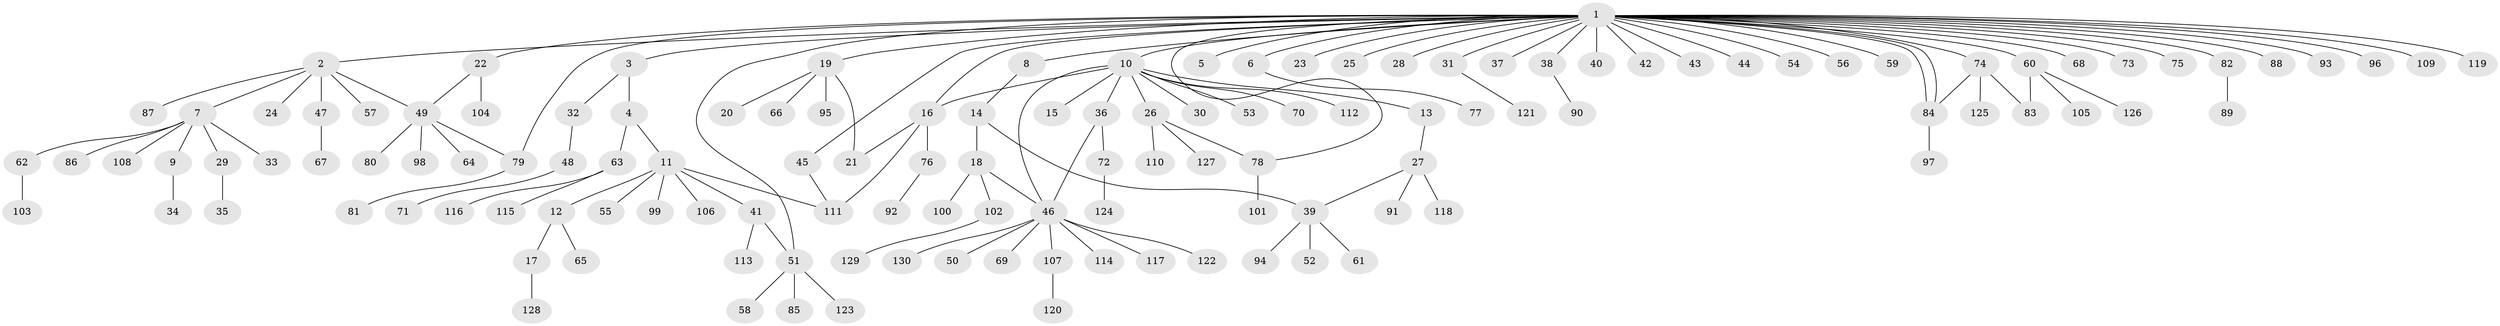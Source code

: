 // coarse degree distribution, {32: 0.02564102564102564, 7: 0.02564102564102564, 3: 0.05128205128205128, 1: 0.7435897435897436, 2: 0.15384615384615385}
// Generated by graph-tools (version 1.1) at 2025/18/03/04/25 18:18:02]
// undirected, 130 vertices, 143 edges
graph export_dot {
graph [start="1"]
  node [color=gray90,style=filled];
  1;
  2;
  3;
  4;
  5;
  6;
  7;
  8;
  9;
  10;
  11;
  12;
  13;
  14;
  15;
  16;
  17;
  18;
  19;
  20;
  21;
  22;
  23;
  24;
  25;
  26;
  27;
  28;
  29;
  30;
  31;
  32;
  33;
  34;
  35;
  36;
  37;
  38;
  39;
  40;
  41;
  42;
  43;
  44;
  45;
  46;
  47;
  48;
  49;
  50;
  51;
  52;
  53;
  54;
  55;
  56;
  57;
  58;
  59;
  60;
  61;
  62;
  63;
  64;
  65;
  66;
  67;
  68;
  69;
  70;
  71;
  72;
  73;
  74;
  75;
  76;
  77;
  78;
  79;
  80;
  81;
  82;
  83;
  84;
  85;
  86;
  87;
  88;
  89;
  90;
  91;
  92;
  93;
  94;
  95;
  96;
  97;
  98;
  99;
  100;
  101;
  102;
  103;
  104;
  105;
  106;
  107;
  108;
  109;
  110;
  111;
  112;
  113;
  114;
  115;
  116;
  117;
  118;
  119;
  120;
  121;
  122;
  123;
  124;
  125;
  126;
  127;
  128;
  129;
  130;
  1 -- 2;
  1 -- 3;
  1 -- 5;
  1 -- 6;
  1 -- 8;
  1 -- 10;
  1 -- 16;
  1 -- 19;
  1 -- 22;
  1 -- 23;
  1 -- 25;
  1 -- 28;
  1 -- 31;
  1 -- 37;
  1 -- 38;
  1 -- 40;
  1 -- 42;
  1 -- 43;
  1 -- 44;
  1 -- 45;
  1 -- 51;
  1 -- 54;
  1 -- 56;
  1 -- 59;
  1 -- 60;
  1 -- 68;
  1 -- 73;
  1 -- 74;
  1 -- 75;
  1 -- 78;
  1 -- 79;
  1 -- 82;
  1 -- 84;
  1 -- 84;
  1 -- 88;
  1 -- 93;
  1 -- 96;
  1 -- 109;
  1 -- 119;
  2 -- 7;
  2 -- 24;
  2 -- 47;
  2 -- 49;
  2 -- 57;
  2 -- 87;
  3 -- 4;
  3 -- 32;
  4 -- 11;
  4 -- 63;
  6 -- 77;
  7 -- 9;
  7 -- 29;
  7 -- 33;
  7 -- 62;
  7 -- 86;
  7 -- 108;
  8 -- 14;
  9 -- 34;
  10 -- 13;
  10 -- 15;
  10 -- 16;
  10 -- 26;
  10 -- 30;
  10 -- 36;
  10 -- 46;
  10 -- 53;
  10 -- 70;
  10 -- 112;
  11 -- 12;
  11 -- 41;
  11 -- 55;
  11 -- 99;
  11 -- 106;
  11 -- 111;
  12 -- 17;
  12 -- 65;
  13 -- 27;
  14 -- 18;
  14 -- 39;
  16 -- 21;
  16 -- 76;
  16 -- 111;
  17 -- 128;
  18 -- 46;
  18 -- 100;
  18 -- 102;
  19 -- 20;
  19 -- 21;
  19 -- 66;
  19 -- 95;
  22 -- 49;
  22 -- 104;
  26 -- 78;
  26 -- 110;
  26 -- 127;
  27 -- 39;
  27 -- 91;
  27 -- 118;
  29 -- 35;
  31 -- 121;
  32 -- 48;
  36 -- 46;
  36 -- 72;
  38 -- 90;
  39 -- 52;
  39 -- 61;
  39 -- 94;
  41 -- 51;
  41 -- 113;
  45 -- 111;
  46 -- 50;
  46 -- 69;
  46 -- 107;
  46 -- 114;
  46 -- 117;
  46 -- 122;
  46 -- 130;
  47 -- 67;
  48 -- 71;
  49 -- 64;
  49 -- 79;
  49 -- 80;
  49 -- 98;
  51 -- 58;
  51 -- 85;
  51 -- 123;
  60 -- 83;
  60 -- 105;
  60 -- 126;
  62 -- 103;
  63 -- 115;
  63 -- 116;
  72 -- 124;
  74 -- 83;
  74 -- 84;
  74 -- 125;
  76 -- 92;
  78 -- 101;
  79 -- 81;
  82 -- 89;
  84 -- 97;
  102 -- 129;
  107 -- 120;
}
